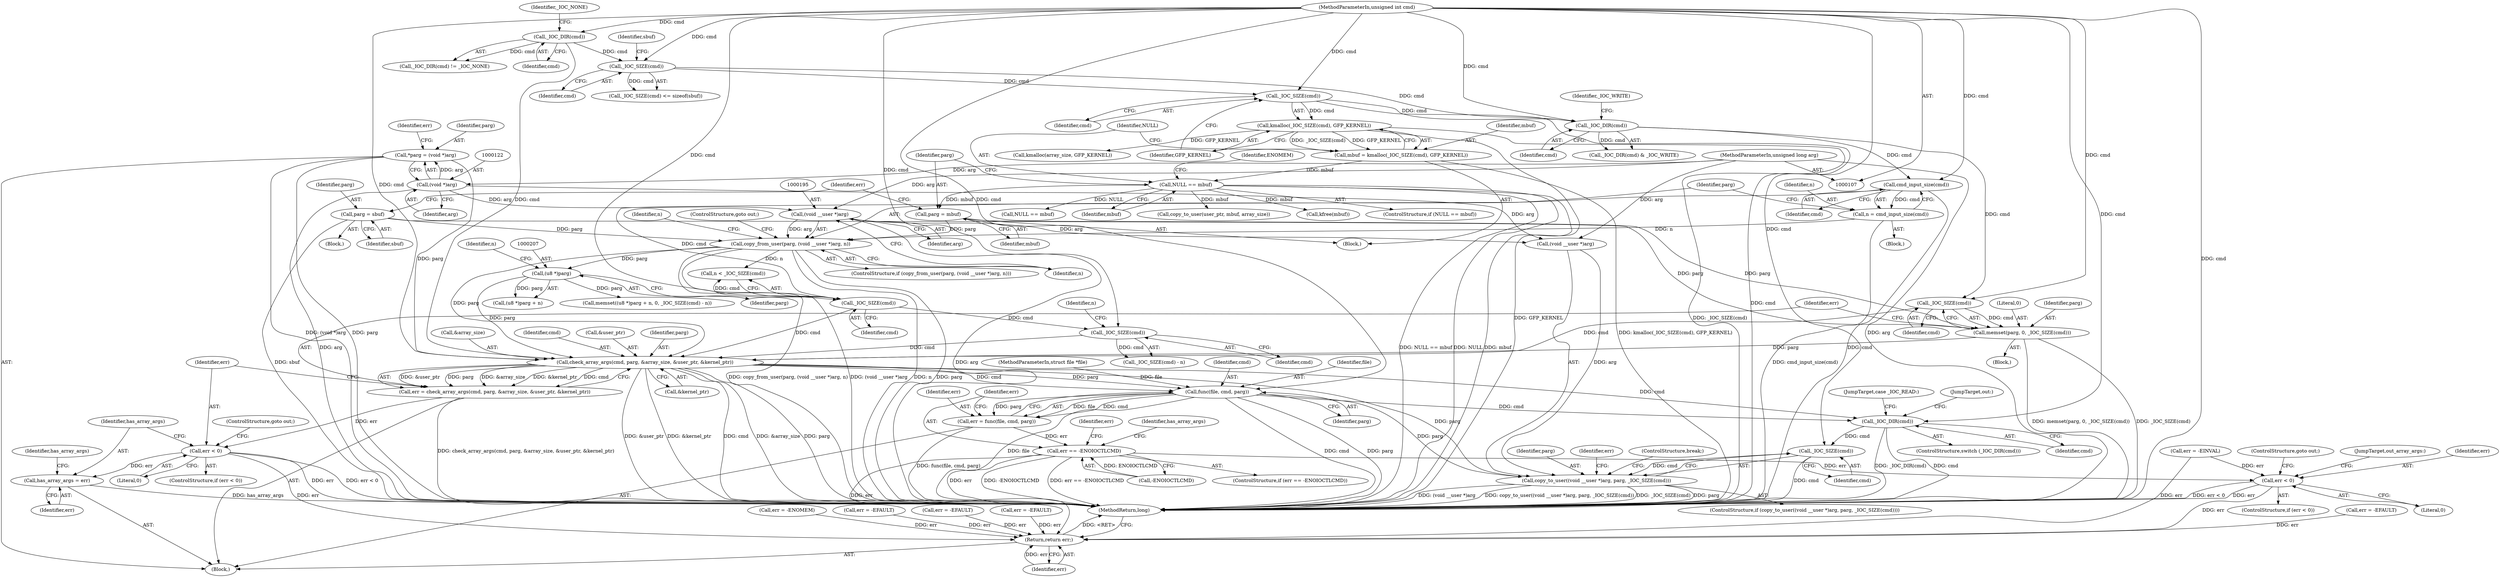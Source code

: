 digraph "0_linux_fc0a80798576f80ca10b3f6c9c7097f12fd1d64e@pointer" {
"1000224" [label="(Call,check_array_args(cmd, parg, &array_size, &user_ptr, &kernel_ptr))"];
"1000220" [label="(Call,_IOC_SIZE(cmd))"];
"1000182" [label="(Call,_IOC_DIR(cmd))"];
"1000163" [label="(Call,_IOC_SIZE(cmd))"];
"1000150" [label="(Call,_IOC_SIZE(cmd))"];
"1000144" [label="(Call,_IOC_DIR(cmd))"];
"1000109" [label="(MethodParameterIn,unsigned int cmd)"];
"1000202" [label="(Call,_IOC_SIZE(cmd))"];
"1000189" [label="(Call,cmd_input_size(cmd))"];
"1000212" [label="(Call,_IOC_SIZE(cmd))"];
"1000217" [label="(Call,memset(parg, 0, _IOC_SIZE(cmd)))"];
"1000155" [label="(Call,parg = sbuf)"];
"1000173" [label="(Call,parg = mbuf)"];
"1000167" [label="(Call,NULL == mbuf)"];
"1000160" [label="(Call,mbuf = kmalloc(_IOC_SIZE(cmd), GFP_KERNEL))"];
"1000162" [label="(Call,kmalloc(_IOC_SIZE(cmd), GFP_KERNEL))"];
"1000206" [label="(Call,(u8 *)parg)"];
"1000192" [label="(Call,copy_from_user(parg, (void __user *)arg, n))"];
"1000194" [label="(Call,(void __user *)arg)"];
"1000121" [label="(Call,(void *)arg)"];
"1000110" [label="(MethodParameterIn,unsigned long arg)"];
"1000187" [label="(Call,n = cmd_input_size(cmd))"];
"1000119" [label="(Call,*parg = (void *)arg)"];
"1000222" [label="(Call,err = check_array_args(cmd, parg, &array_size, &user_ptr, &kernel_ptr))"];
"1000234" [label="(Call,err < 0)"];
"1000238" [label="(Call,has_array_args = err)"];
"1000331" [label="(Return,return err;)"];
"1000274" [label="(Call,func(file, cmd, parg))"];
"1000272" [label="(Call,err = func(file, cmd, parg))"];
"1000279" [label="(Call,err == -ENOIOCTLCMD)"];
"1000305" [label="(Call,err < 0)"];
"1000311" [label="(Call,_IOC_DIR(cmd))"];
"1000321" [label="(Call,_IOC_SIZE(cmd))"];
"1000316" [label="(Call,copy_to_user((void __user *)arg, parg, _IOC_SIZE(cmd)))"];
"1000305" [label="(Call,err < 0)"];
"1000177" [label="(Identifier,err)"];
"1000316" [label="(Call,copy_to_user((void __user *)arg, parg, _IOC_SIZE(cmd)))"];
"1000333" [label="(MethodReturn,long)"];
"1000321" [label="(Call,_IOC_SIZE(cmd))"];
"1000222" [label="(Call,err = check_array_args(cmd, parg, &array_size, &user_ptr, &kernel_ptr))"];
"1000153" [label="(Identifier,sbuf)"];
"1000235" [label="(Identifier,err)"];
"1000236" [label="(Literal,0)"];
"1000295" [label="(Call,copy_to_user(user_ptr, mbuf, array_size))"];
"1000308" [label="(ControlStructure,goto out;)"];
"1000225" [label="(Identifier,cmd)"];
"1000108" [label="(MethodParameterIn,struct file *file)"];
"1000216" [label="(Block,)"];
"1000154" [label="(Block,)"];
"1000288" [label="(Identifier,has_array_args)"];
"1000234" [label="(Call,err < 0)"];
"1000217" [label="(Call,memset(parg, 0, _IOC_SIZE(cmd)))"];
"1000240" [label="(Identifier,err)"];
"1000172" [label="(Identifier,ENOMEM)"];
"1000203" [label="(Identifier,cmd)"];
"1000304" [label="(ControlStructure,if (err < 0))"];
"1000193" [label="(Identifier,parg)"];
"1000281" [label="(Call,-ENOIOCTLCMD)"];
"1000145" [label="(Identifier,cmd)"];
"1000277" [label="(Identifier,parg)"];
"1000219" [label="(Literal,0)"];
"1000258" [label="(Call,err = -EFAULT)"];
"1000184" [label="(Identifier,_IOC_WRITE)"];
"1000320" [label="(Identifier,parg)"];
"1000329" [label="(Call,kfree(mbuf))"];
"1000109" [label="(MethodParameterIn,unsigned int cmd)"];
"1000229" [label="(Call,&user_ptr)"];
"1000233" [label="(ControlStructure,if (err < 0))"];
"1000272" [label="(Call,err = func(file, cmd, parg))"];
"1000156" [label="(Identifier,parg)"];
"1000208" [label="(Identifier,parg)"];
"1000110" [label="(MethodParameterIn,unsigned long arg)"];
"1000278" [label="(ControlStructure,if (err == -ENOIOCTLCMD))"];
"1000183" [label="(Identifier,cmd)"];
"1000112" [label="(Block,)"];
"1000151" [label="(Identifier,cmd)"];
"1000249" [label="(Call,err = -ENOMEM)"];
"1000299" [label="(Call,err = -EFAULT)"];
"1000192" [label="(Call,copy_from_user(parg, (void __user *)arg, n))"];
"1000314" [label="(JumpTarget,case _IOC_READ:)"];
"1000165" [label="(Identifier,GFP_KERNEL)"];
"1000322" [label="(Identifier,cmd)"];
"1000166" [label="(ControlStructure,if (NULL == mbuf))"];
"1000317" [label="(Call,(void __user *)arg)"];
"1000310" [label="(ControlStructure,switch (_IOC_DIR(cmd)))"];
"1000187" [label="(Call,n = cmd_input_size(cmd))"];
"1000315" [label="(ControlStructure,if (copy_to_user((void __user *)arg, parg, _IOC_SIZE(cmd))))"];
"1000173" [label="(Call,parg = mbuf)"];
"1000324" [label="(Identifier,err)"];
"1000280" [label="(Identifier,err)"];
"1000332" [label="(Identifier,err)"];
"1000273" [label="(Identifier,err)"];
"1000161" [label="(Identifier,mbuf)"];
"1000231" [label="(Call,&kernel_ptr)"];
"1000182" [label="(Call,_IOC_DIR(cmd))"];
"1000214" [label="(Identifier,n)"];
"1000309" [label="(JumpTarget,out_array_args:)"];
"1000323" [label="(Call,err = -EFAULT)"];
"1000194" [label="(Call,(void __user *)arg)"];
"1000206" [label="(Call,(u8 *)parg)"];
"1000205" [label="(Call,(u8 *)parg + n)"];
"1000119" [label="(Call,*parg = (void *)arg)"];
"1000284" [label="(Identifier,err)"];
"1000211" [label="(Call,_IOC_SIZE(cmd) - n)"];
"1000175" [label="(Identifier,mbuf)"];
"1000174" [label="(Identifier,parg)"];
"1000196" [label="(Identifier,arg)"];
"1000202" [label="(Call,_IOC_SIZE(cmd))"];
"1000185" [label="(Block,)"];
"1000221" [label="(Identifier,cmd)"];
"1000168" [label="(Identifier,NULL)"];
"1000220" [label="(Call,_IOC_SIZE(cmd))"];
"1000188" [label="(Identifier,n)"];
"1000159" [label="(Block,)"];
"1000189" [label="(Call,cmd_input_size(cmd))"];
"1000162" [label="(Call,kmalloc(_IOC_SIZE(cmd), GFP_KERNEL))"];
"1000283" [label="(Call,err = -EINVAL)"];
"1000254" [label="(Call,NULL == mbuf)"];
"1000276" [label="(Identifier,cmd)"];
"1000237" [label="(ControlStructure,goto out;)"];
"1000146" [label="(Identifier,_IOC_NONE)"];
"1000150" [label="(Call,_IOC_SIZE(cmd))"];
"1000311" [label="(Call,_IOC_DIR(cmd))"];
"1000226" [label="(Identifier,parg)"];
"1000190" [label="(Identifier,cmd)"];
"1000279" [label="(Call,err == -ENOIOCTLCMD)"];
"1000191" [label="(ControlStructure,if (copy_from_user(parg, (void __user *)arg, n)))"];
"1000169" [label="(Identifier,mbuf)"];
"1000121" [label="(Call,(void *)arg)"];
"1000327" [label="(ControlStructure,break;)"];
"1000149" [label="(Call,_IOC_SIZE(cmd) <= sizeof(sbuf))"];
"1000120" [label="(Identifier,parg)"];
"1000160" [label="(Call,mbuf = kmalloc(_IOC_SIZE(cmd), GFP_KERNEL))"];
"1000218" [label="(Identifier,parg)"];
"1000224" [label="(Call,check_array_args(cmd, parg, &array_size, &user_ptr, &kernel_ptr))"];
"1000157" [label="(Identifier,sbuf)"];
"1000246" [label="(Call,kmalloc(array_size, GFP_KERNEL))"];
"1000239" [label="(Identifier,has_array_args)"];
"1000275" [label="(Identifier,file)"];
"1000238" [label="(Call,has_array_args = err)"];
"1000181" [label="(Call,_IOC_DIR(cmd) & _IOC_WRITE)"];
"1000227" [label="(Call,&array_size)"];
"1000167" [label="(Call,NULL == mbuf)"];
"1000155" [label="(Call,parg = sbuf)"];
"1000209" [label="(Identifier,n)"];
"1000204" [label="(Call,memset((u8 *)parg + n, 0, _IOC_SIZE(cmd) - n))"];
"1000176" [label="(Call,err = -EFAULT)"];
"1000163" [label="(Call,_IOC_SIZE(cmd))"];
"1000312" [label="(Identifier,cmd)"];
"1000328" [label="(JumpTarget,out:)"];
"1000213" [label="(Identifier,cmd)"];
"1000212" [label="(Call,_IOC_SIZE(cmd))"];
"1000144" [label="(Call,_IOC_DIR(cmd))"];
"1000201" [label="(Identifier,n)"];
"1000126" [label="(Identifier,err)"];
"1000242" [label="(Identifier,has_array_args)"];
"1000223" [label="(Identifier,err)"];
"1000164" [label="(Identifier,cmd)"];
"1000331" [label="(Return,return err;)"];
"1000274" [label="(Call,func(file, cmd, parg))"];
"1000306" [label="(Identifier,err)"];
"1000123" [label="(Identifier,arg)"];
"1000307" [label="(Literal,0)"];
"1000197" [label="(Identifier,n)"];
"1000200" [label="(Call,n < _IOC_SIZE(cmd))"];
"1000198" [label="(ControlStructure,goto out;)"];
"1000143" [label="(Call,_IOC_DIR(cmd) != _IOC_NONE)"];
"1000224" -> "1000222"  [label="AST: "];
"1000224" -> "1000231"  [label="CFG: "];
"1000225" -> "1000224"  [label="AST: "];
"1000226" -> "1000224"  [label="AST: "];
"1000227" -> "1000224"  [label="AST: "];
"1000229" -> "1000224"  [label="AST: "];
"1000231" -> "1000224"  [label="AST: "];
"1000222" -> "1000224"  [label="CFG: "];
"1000224" -> "1000333"  [label="DDG: cmd"];
"1000224" -> "1000333"  [label="DDG: &array_size"];
"1000224" -> "1000333"  [label="DDG: parg"];
"1000224" -> "1000333"  [label="DDG: &user_ptr"];
"1000224" -> "1000333"  [label="DDG: &kernel_ptr"];
"1000224" -> "1000222"  [label="DDG: &user_ptr"];
"1000224" -> "1000222"  [label="DDG: parg"];
"1000224" -> "1000222"  [label="DDG: &array_size"];
"1000224" -> "1000222"  [label="DDG: &kernel_ptr"];
"1000224" -> "1000222"  [label="DDG: cmd"];
"1000220" -> "1000224"  [label="DDG: cmd"];
"1000202" -> "1000224"  [label="DDG: cmd"];
"1000212" -> "1000224"  [label="DDG: cmd"];
"1000144" -> "1000224"  [label="DDG: cmd"];
"1000109" -> "1000224"  [label="DDG: cmd"];
"1000217" -> "1000224"  [label="DDG: parg"];
"1000206" -> "1000224"  [label="DDG: parg"];
"1000192" -> "1000224"  [label="DDG: parg"];
"1000119" -> "1000224"  [label="DDG: parg"];
"1000224" -> "1000274"  [label="DDG: cmd"];
"1000224" -> "1000274"  [label="DDG: parg"];
"1000224" -> "1000311"  [label="DDG: cmd"];
"1000224" -> "1000316"  [label="DDG: parg"];
"1000220" -> "1000217"  [label="AST: "];
"1000220" -> "1000221"  [label="CFG: "];
"1000221" -> "1000220"  [label="AST: "];
"1000217" -> "1000220"  [label="CFG: "];
"1000220" -> "1000217"  [label="DDG: cmd"];
"1000182" -> "1000220"  [label="DDG: cmd"];
"1000109" -> "1000220"  [label="DDG: cmd"];
"1000182" -> "1000181"  [label="AST: "];
"1000182" -> "1000183"  [label="CFG: "];
"1000183" -> "1000182"  [label="AST: "];
"1000184" -> "1000182"  [label="CFG: "];
"1000182" -> "1000181"  [label="DDG: cmd"];
"1000163" -> "1000182"  [label="DDG: cmd"];
"1000150" -> "1000182"  [label="DDG: cmd"];
"1000109" -> "1000182"  [label="DDG: cmd"];
"1000182" -> "1000189"  [label="DDG: cmd"];
"1000163" -> "1000162"  [label="AST: "];
"1000163" -> "1000164"  [label="CFG: "];
"1000164" -> "1000163"  [label="AST: "];
"1000165" -> "1000163"  [label="CFG: "];
"1000163" -> "1000333"  [label="DDG: cmd"];
"1000163" -> "1000162"  [label="DDG: cmd"];
"1000150" -> "1000163"  [label="DDG: cmd"];
"1000109" -> "1000163"  [label="DDG: cmd"];
"1000150" -> "1000149"  [label="AST: "];
"1000150" -> "1000151"  [label="CFG: "];
"1000151" -> "1000150"  [label="AST: "];
"1000153" -> "1000150"  [label="CFG: "];
"1000150" -> "1000149"  [label="DDG: cmd"];
"1000144" -> "1000150"  [label="DDG: cmd"];
"1000109" -> "1000150"  [label="DDG: cmd"];
"1000144" -> "1000143"  [label="AST: "];
"1000144" -> "1000145"  [label="CFG: "];
"1000145" -> "1000144"  [label="AST: "];
"1000146" -> "1000144"  [label="CFG: "];
"1000144" -> "1000143"  [label="DDG: cmd"];
"1000109" -> "1000144"  [label="DDG: cmd"];
"1000109" -> "1000107"  [label="AST: "];
"1000109" -> "1000333"  [label="DDG: cmd"];
"1000109" -> "1000189"  [label="DDG: cmd"];
"1000109" -> "1000202"  [label="DDG: cmd"];
"1000109" -> "1000212"  [label="DDG: cmd"];
"1000109" -> "1000274"  [label="DDG: cmd"];
"1000109" -> "1000311"  [label="DDG: cmd"];
"1000109" -> "1000321"  [label="DDG: cmd"];
"1000202" -> "1000200"  [label="AST: "];
"1000202" -> "1000203"  [label="CFG: "];
"1000203" -> "1000202"  [label="AST: "];
"1000200" -> "1000202"  [label="CFG: "];
"1000202" -> "1000200"  [label="DDG: cmd"];
"1000189" -> "1000202"  [label="DDG: cmd"];
"1000202" -> "1000212"  [label="DDG: cmd"];
"1000189" -> "1000187"  [label="AST: "];
"1000189" -> "1000190"  [label="CFG: "];
"1000190" -> "1000189"  [label="AST: "];
"1000187" -> "1000189"  [label="CFG: "];
"1000189" -> "1000333"  [label="DDG: cmd"];
"1000189" -> "1000187"  [label="DDG: cmd"];
"1000212" -> "1000211"  [label="AST: "];
"1000212" -> "1000213"  [label="CFG: "];
"1000213" -> "1000212"  [label="AST: "];
"1000214" -> "1000212"  [label="CFG: "];
"1000212" -> "1000211"  [label="DDG: cmd"];
"1000217" -> "1000216"  [label="AST: "];
"1000218" -> "1000217"  [label="AST: "];
"1000219" -> "1000217"  [label="AST: "];
"1000223" -> "1000217"  [label="CFG: "];
"1000217" -> "1000333"  [label="DDG: memset(parg, 0, _IOC_SIZE(cmd))"];
"1000217" -> "1000333"  [label="DDG: _IOC_SIZE(cmd)"];
"1000155" -> "1000217"  [label="DDG: parg"];
"1000173" -> "1000217"  [label="DDG: parg"];
"1000155" -> "1000154"  [label="AST: "];
"1000155" -> "1000157"  [label="CFG: "];
"1000156" -> "1000155"  [label="AST: "];
"1000157" -> "1000155"  [label="AST: "];
"1000177" -> "1000155"  [label="CFG: "];
"1000155" -> "1000333"  [label="DDG: sbuf"];
"1000155" -> "1000192"  [label="DDG: parg"];
"1000173" -> "1000159"  [label="AST: "];
"1000173" -> "1000175"  [label="CFG: "];
"1000174" -> "1000173"  [label="AST: "];
"1000175" -> "1000173"  [label="AST: "];
"1000177" -> "1000173"  [label="CFG: "];
"1000167" -> "1000173"  [label="DDG: mbuf"];
"1000173" -> "1000192"  [label="DDG: parg"];
"1000167" -> "1000166"  [label="AST: "];
"1000167" -> "1000169"  [label="CFG: "];
"1000168" -> "1000167"  [label="AST: "];
"1000169" -> "1000167"  [label="AST: "];
"1000172" -> "1000167"  [label="CFG: "];
"1000174" -> "1000167"  [label="CFG: "];
"1000167" -> "1000333"  [label="DDG: NULL"];
"1000167" -> "1000333"  [label="DDG: mbuf"];
"1000167" -> "1000333"  [label="DDG: NULL == mbuf"];
"1000160" -> "1000167"  [label="DDG: mbuf"];
"1000167" -> "1000254"  [label="DDG: NULL"];
"1000167" -> "1000295"  [label="DDG: mbuf"];
"1000167" -> "1000329"  [label="DDG: mbuf"];
"1000160" -> "1000159"  [label="AST: "];
"1000160" -> "1000162"  [label="CFG: "];
"1000161" -> "1000160"  [label="AST: "];
"1000162" -> "1000160"  [label="AST: "];
"1000168" -> "1000160"  [label="CFG: "];
"1000160" -> "1000333"  [label="DDG: kmalloc(_IOC_SIZE(cmd), GFP_KERNEL)"];
"1000162" -> "1000160"  [label="DDG: _IOC_SIZE(cmd)"];
"1000162" -> "1000160"  [label="DDG: GFP_KERNEL"];
"1000162" -> "1000165"  [label="CFG: "];
"1000165" -> "1000162"  [label="AST: "];
"1000162" -> "1000333"  [label="DDG: _IOC_SIZE(cmd)"];
"1000162" -> "1000333"  [label="DDG: GFP_KERNEL"];
"1000162" -> "1000246"  [label="DDG: GFP_KERNEL"];
"1000206" -> "1000205"  [label="AST: "];
"1000206" -> "1000208"  [label="CFG: "];
"1000207" -> "1000206"  [label="AST: "];
"1000208" -> "1000206"  [label="AST: "];
"1000209" -> "1000206"  [label="CFG: "];
"1000206" -> "1000204"  [label="DDG: parg"];
"1000206" -> "1000205"  [label="DDG: parg"];
"1000192" -> "1000206"  [label="DDG: parg"];
"1000192" -> "1000191"  [label="AST: "];
"1000192" -> "1000197"  [label="CFG: "];
"1000193" -> "1000192"  [label="AST: "];
"1000194" -> "1000192"  [label="AST: "];
"1000197" -> "1000192"  [label="AST: "];
"1000198" -> "1000192"  [label="CFG: "];
"1000201" -> "1000192"  [label="CFG: "];
"1000192" -> "1000333"  [label="DDG: (void __user *)arg"];
"1000192" -> "1000333"  [label="DDG: n"];
"1000192" -> "1000333"  [label="DDG: parg"];
"1000192" -> "1000333"  [label="DDG: copy_from_user(parg, (void __user *)arg, n)"];
"1000194" -> "1000192"  [label="DDG: arg"];
"1000187" -> "1000192"  [label="DDG: n"];
"1000192" -> "1000200"  [label="DDG: n"];
"1000194" -> "1000196"  [label="CFG: "];
"1000195" -> "1000194"  [label="AST: "];
"1000196" -> "1000194"  [label="AST: "];
"1000197" -> "1000194"  [label="CFG: "];
"1000194" -> "1000333"  [label="DDG: arg"];
"1000121" -> "1000194"  [label="DDG: arg"];
"1000110" -> "1000194"  [label="DDG: arg"];
"1000194" -> "1000317"  [label="DDG: arg"];
"1000121" -> "1000119"  [label="AST: "];
"1000121" -> "1000123"  [label="CFG: "];
"1000122" -> "1000121"  [label="AST: "];
"1000123" -> "1000121"  [label="AST: "];
"1000119" -> "1000121"  [label="CFG: "];
"1000121" -> "1000333"  [label="DDG: arg"];
"1000121" -> "1000119"  [label="DDG: arg"];
"1000110" -> "1000121"  [label="DDG: arg"];
"1000121" -> "1000317"  [label="DDG: arg"];
"1000110" -> "1000107"  [label="AST: "];
"1000110" -> "1000333"  [label="DDG: arg"];
"1000110" -> "1000317"  [label="DDG: arg"];
"1000187" -> "1000185"  [label="AST: "];
"1000188" -> "1000187"  [label="AST: "];
"1000193" -> "1000187"  [label="CFG: "];
"1000187" -> "1000333"  [label="DDG: cmd_input_size(cmd)"];
"1000119" -> "1000112"  [label="AST: "];
"1000120" -> "1000119"  [label="AST: "];
"1000126" -> "1000119"  [label="CFG: "];
"1000119" -> "1000333"  [label="DDG: (void *)arg"];
"1000119" -> "1000333"  [label="DDG: parg"];
"1000222" -> "1000112"  [label="AST: "];
"1000223" -> "1000222"  [label="AST: "];
"1000235" -> "1000222"  [label="CFG: "];
"1000222" -> "1000333"  [label="DDG: check_array_args(cmd, parg, &array_size, &user_ptr, &kernel_ptr)"];
"1000222" -> "1000234"  [label="DDG: err"];
"1000234" -> "1000233"  [label="AST: "];
"1000234" -> "1000236"  [label="CFG: "];
"1000235" -> "1000234"  [label="AST: "];
"1000236" -> "1000234"  [label="AST: "];
"1000237" -> "1000234"  [label="CFG: "];
"1000239" -> "1000234"  [label="CFG: "];
"1000234" -> "1000333"  [label="DDG: err"];
"1000234" -> "1000333"  [label="DDG: err < 0"];
"1000234" -> "1000238"  [label="DDG: err"];
"1000234" -> "1000331"  [label="DDG: err"];
"1000238" -> "1000112"  [label="AST: "];
"1000238" -> "1000240"  [label="CFG: "];
"1000239" -> "1000238"  [label="AST: "];
"1000240" -> "1000238"  [label="AST: "];
"1000242" -> "1000238"  [label="CFG: "];
"1000238" -> "1000333"  [label="DDG: has_array_args"];
"1000331" -> "1000112"  [label="AST: "];
"1000331" -> "1000332"  [label="CFG: "];
"1000332" -> "1000331"  [label="AST: "];
"1000333" -> "1000331"  [label="CFG: "];
"1000331" -> "1000333"  [label="DDG: <RET>"];
"1000332" -> "1000331"  [label="DDG: err"];
"1000258" -> "1000331"  [label="DDG: err"];
"1000283" -> "1000331"  [label="DDG: err"];
"1000305" -> "1000331"  [label="DDG: err"];
"1000299" -> "1000331"  [label="DDG: err"];
"1000323" -> "1000331"  [label="DDG: err"];
"1000176" -> "1000331"  [label="DDG: err"];
"1000249" -> "1000331"  [label="DDG: err"];
"1000279" -> "1000331"  [label="DDG: err"];
"1000274" -> "1000272"  [label="AST: "];
"1000274" -> "1000277"  [label="CFG: "];
"1000275" -> "1000274"  [label="AST: "];
"1000276" -> "1000274"  [label="AST: "];
"1000277" -> "1000274"  [label="AST: "];
"1000272" -> "1000274"  [label="CFG: "];
"1000274" -> "1000333"  [label="DDG: file"];
"1000274" -> "1000333"  [label="DDG: cmd"];
"1000274" -> "1000333"  [label="DDG: parg"];
"1000274" -> "1000272"  [label="DDG: file"];
"1000274" -> "1000272"  [label="DDG: cmd"];
"1000274" -> "1000272"  [label="DDG: parg"];
"1000108" -> "1000274"  [label="DDG: file"];
"1000274" -> "1000311"  [label="DDG: cmd"];
"1000274" -> "1000316"  [label="DDG: parg"];
"1000272" -> "1000112"  [label="AST: "];
"1000273" -> "1000272"  [label="AST: "];
"1000280" -> "1000272"  [label="CFG: "];
"1000272" -> "1000333"  [label="DDG: func(file, cmd, parg)"];
"1000272" -> "1000279"  [label="DDG: err"];
"1000279" -> "1000278"  [label="AST: "];
"1000279" -> "1000281"  [label="CFG: "];
"1000280" -> "1000279"  [label="AST: "];
"1000281" -> "1000279"  [label="AST: "];
"1000284" -> "1000279"  [label="CFG: "];
"1000288" -> "1000279"  [label="CFG: "];
"1000279" -> "1000333"  [label="DDG: err"];
"1000279" -> "1000333"  [label="DDG: -ENOIOCTLCMD"];
"1000279" -> "1000333"  [label="DDG: err == -ENOIOCTLCMD"];
"1000281" -> "1000279"  [label="DDG: ENOIOCTLCMD"];
"1000279" -> "1000305"  [label="DDG: err"];
"1000305" -> "1000304"  [label="AST: "];
"1000305" -> "1000307"  [label="CFG: "];
"1000306" -> "1000305"  [label="AST: "];
"1000307" -> "1000305"  [label="AST: "];
"1000308" -> "1000305"  [label="CFG: "];
"1000309" -> "1000305"  [label="CFG: "];
"1000305" -> "1000333"  [label="DDG: err < 0"];
"1000305" -> "1000333"  [label="DDG: err"];
"1000283" -> "1000305"  [label="DDG: err"];
"1000311" -> "1000310"  [label="AST: "];
"1000311" -> "1000312"  [label="CFG: "];
"1000312" -> "1000311"  [label="AST: "];
"1000314" -> "1000311"  [label="CFG: "];
"1000328" -> "1000311"  [label="CFG: "];
"1000311" -> "1000333"  [label="DDG: cmd"];
"1000311" -> "1000333"  [label="DDG: _IOC_DIR(cmd)"];
"1000311" -> "1000321"  [label="DDG: cmd"];
"1000321" -> "1000316"  [label="AST: "];
"1000321" -> "1000322"  [label="CFG: "];
"1000322" -> "1000321"  [label="AST: "];
"1000316" -> "1000321"  [label="CFG: "];
"1000321" -> "1000333"  [label="DDG: cmd"];
"1000321" -> "1000316"  [label="DDG: cmd"];
"1000316" -> "1000315"  [label="AST: "];
"1000317" -> "1000316"  [label="AST: "];
"1000320" -> "1000316"  [label="AST: "];
"1000324" -> "1000316"  [label="CFG: "];
"1000327" -> "1000316"  [label="CFG: "];
"1000316" -> "1000333"  [label="DDG: copy_to_user((void __user *)arg, parg, _IOC_SIZE(cmd))"];
"1000316" -> "1000333"  [label="DDG: _IOC_SIZE(cmd)"];
"1000316" -> "1000333"  [label="DDG: parg"];
"1000316" -> "1000333"  [label="DDG: (void __user *)arg"];
"1000317" -> "1000316"  [label="DDG: arg"];
}
